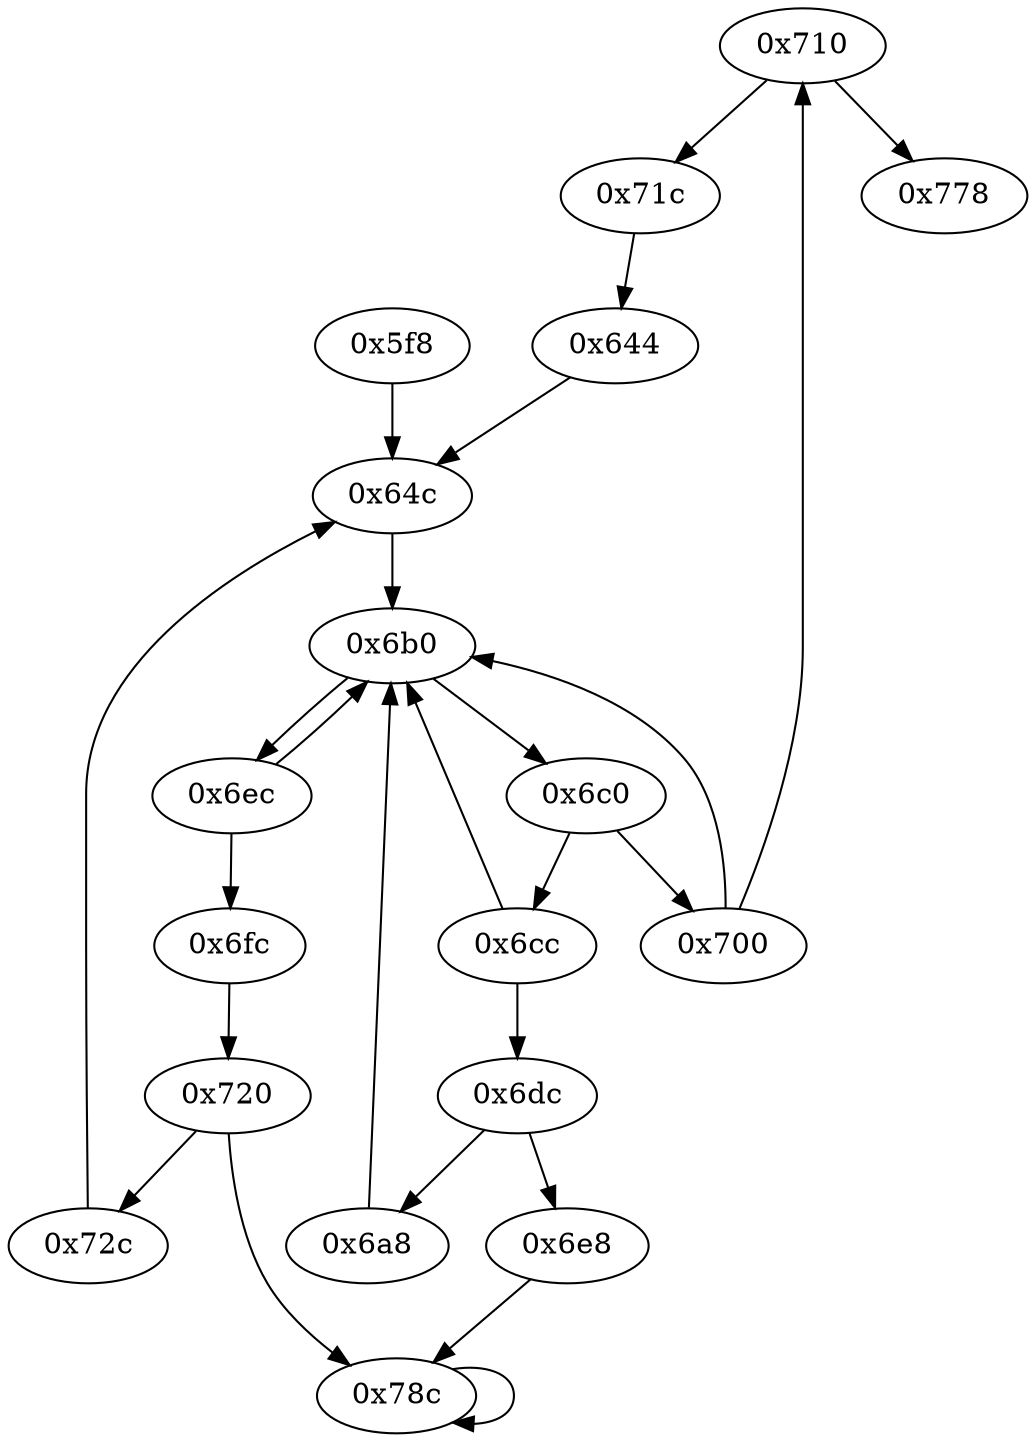 digraph "" {
	"0x710"	 [opcode="[u'ldr', u'cmp', u'b']"];
	"0x71c"	 [opcode="[u'b']"];
	"0x710" -> "0x71c";
	"0x778"	 [opcode="[u'ldr', u'cmp', u'ldr', u'sub', u'pop']"];
	"0x710" -> "0x778";
	"0x6fc"	 [opcode="[u'b']"];
	"0x720"	 [opcode="[u'ldr', u'cmp', u'b']"];
	"0x6fc" -> "0x720";
	"0x644"	 [opcode="[u'ldr', u'mov']"];
	"0x64c"	 [opcode="[u'ldr', u'sub', u'mul', u'mov', u'and', u'ldr', u'and', u'mov', u'mov', u'cmp', u'mov', u'cmp', u'mov', u'mov', u'eor', u'orr', \
u'eor', u'orr', u'mov', u'ldr', u'mov', u'mov', u'b']"];
	"0x644" -> "0x64c";
	"0x78c"	 [opcode="[u'b']"];
	"0x720" -> "0x78c";
	"0x72c"	 [opcode="[u'ldr', u'mov', u'mov', u'mov', u'ldrb', u'str', u'mov', u'bl', u'mov', u'ldr', u'mov', u'bl', u'mov', u'mov', u'ldr', u'ldr', \
u'mov', u'mov', u'b']"];
	"0x720" -> "0x72c";
	"0x6a8"	 [opcode="[u'str', u'mov']"];
	"0x6b0"	 [opcode="[u'mov', u'ldr', u'cmp', u'b']"];
	"0x6a8" -> "0x6b0";
	"0x6ec"	 [opcode="[u'ldr', u'cmp', u'mov', u'b']"];
	"0x6ec" -> "0x6fc";
	"0x6ec" -> "0x6b0";
	"0x6dc"	 [opcode="[u'ldr', u'cmp', u'b']"];
	"0x6dc" -> "0x6a8";
	"0x6e8"	 [opcode="[u'b']"];
	"0x6dc" -> "0x6e8";
	"0x700"	 [opcode="[u'ldr', u'cmp', u'mov', u'b']"];
	"0x700" -> "0x710";
	"0x700" -> "0x6b0";
	"0x6c0"	 [opcode="[u'ldr', u'cmp', u'b']"];
	"0x6c0" -> "0x700";
	"0x6cc"	 [opcode="[u'ldr', u'cmp', u'mov', u'b']"];
	"0x6c0" -> "0x6cc";
	"0x6b0" -> "0x6ec";
	"0x6b0" -> "0x6c0";
	"0x6e8" -> "0x78c";
	"0x71c" -> "0x644";
	"0x78c" -> "0x78c";
	"0x72c" -> "0x64c";
	"0x64c" -> "0x6b0";
	"0x6cc" -> "0x6dc";
	"0x6cc" -> "0x6b0";
	"0x5f8"	 [opcode="[u'push', u'add', u'sub', u'ldr', u'ldr', u'cmp', u'ldr', u'ldr', u'ldr', u'ldr', u'ldr', u'ldr', u'mov', u'mvn', u'orr', u'ldr', \
u'add', u'str', u'b']"];
	"0x5f8" -> "0x64c";
}
